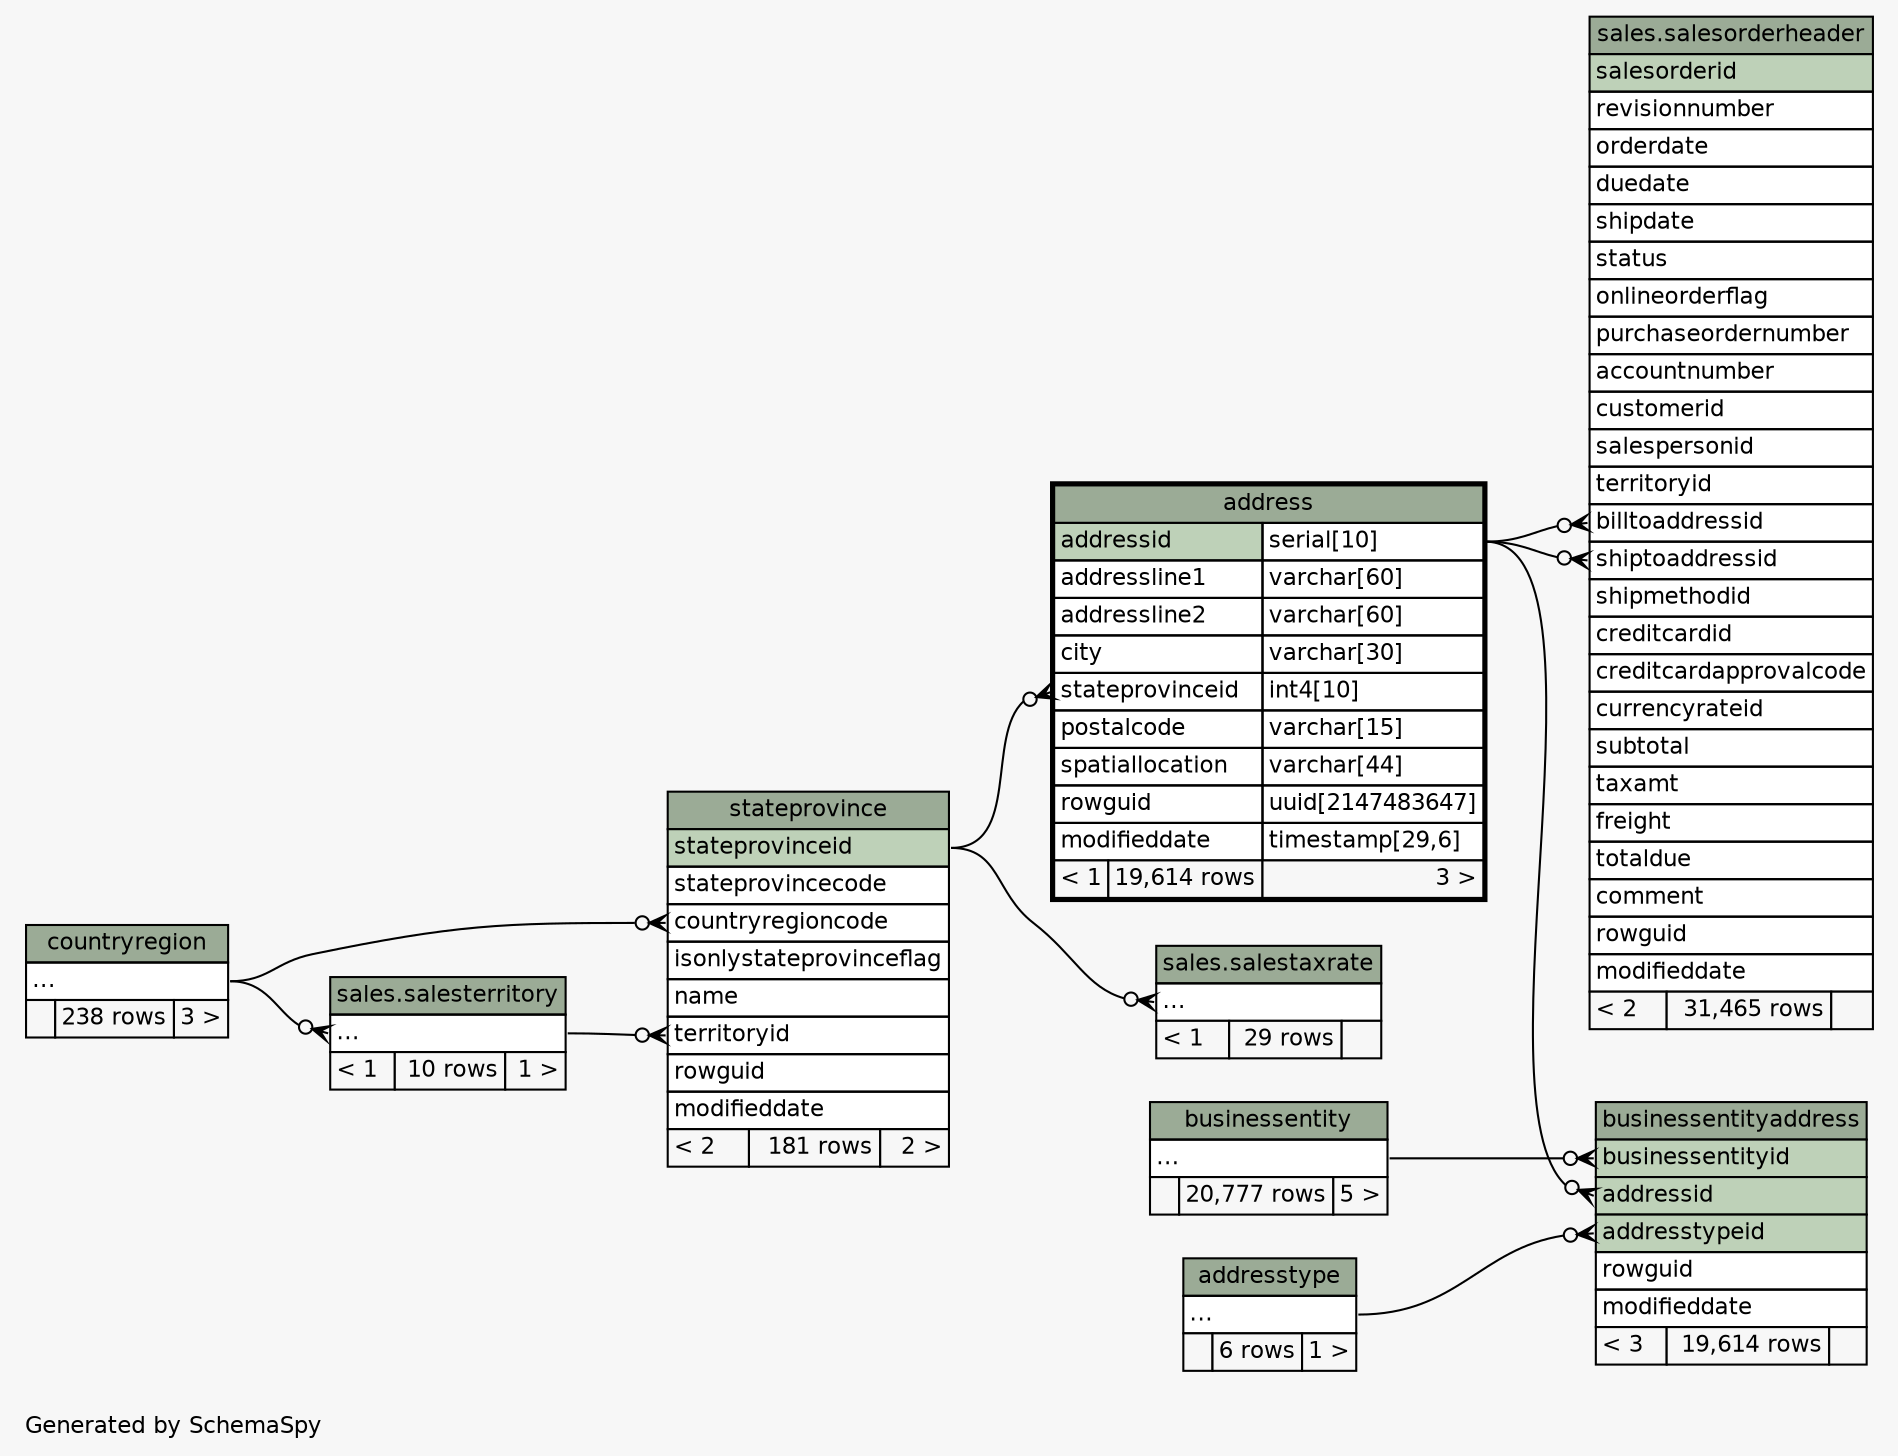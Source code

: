 // dot 2.40.1 on Linux 5.4.0-51-generic
// SchemaSpy rev 590
digraph "twoDegreesRelationshipsDiagram" {
  graph [
    rankdir="RL"
    bgcolor="#f7f7f7"
    label="\nGenerated by SchemaSpy"
    labeljust="l"
    nodesep="0.18"
    ranksep="0.46"
    fontname="Helvetica"
    fontsize="11"
  ];
  node [
    fontname="Helvetica"
    fontsize="11"
    shape="plaintext"
  ];
  edge [
    arrowsize="0.8"
  ];
  "address":"stateprovinceid":w -> "stateprovince":"stateprovinceid":e [arrowhead=none dir=back arrowtail=crowodot];
  "businessentityaddress":"addressid":w -> "address":"addressid.type":e [arrowhead=none dir=back arrowtail=crowodot];
  "businessentityaddress":"addresstypeid":w -> "addresstype":"elipses":e [arrowhead=none dir=back arrowtail=crowodot];
  "businessentityaddress":"businessentityid":w -> "businessentity":"elipses":e [arrowhead=none dir=back arrowtail=crowodot];
  "sales.salesorderheader":"billtoaddressid":w -> "address":"addressid.type":e [arrowhead=none dir=back arrowtail=crowodot];
  "sales.salesorderheader":"shiptoaddressid":w -> "address":"addressid.type":e [arrowhead=none dir=back arrowtail=crowodot];
  "sales.salestaxrate":"elipses":w -> "stateprovince":"stateprovinceid":e [arrowhead=none dir=back arrowtail=crowodot];
  "sales.salesterritory":"elipses":w -> "countryregion":"elipses":e [arrowhead=none dir=back arrowtail=crowodot];
  "stateprovince":"countryregioncode":w -> "countryregion":"elipses":e [arrowhead=none dir=back arrowtail=crowodot];
  "stateprovince":"territoryid":w -> "sales.salesterritory":"elipses":e [arrowhead=none dir=back arrowtail=crowodot];
  "address" [
    label=<
    <TABLE BORDER="2" CELLBORDER="1" CELLSPACING="0" BGCOLOR="#ffffff">
      <TR><TD COLSPAN="3" BGCOLOR="#9bab96" ALIGN="CENTER">address</TD></TR>
      <TR><TD PORT="addressid" COLSPAN="2" BGCOLOR="#bed1b8" ALIGN="LEFT">addressid</TD><TD PORT="addressid.type" ALIGN="LEFT">serial[10]</TD></TR>
      <TR><TD PORT="addressline1" COLSPAN="2" ALIGN="LEFT">addressline1</TD><TD PORT="addressline1.type" ALIGN="LEFT">varchar[60]</TD></TR>
      <TR><TD PORT="addressline2" COLSPAN="2" ALIGN="LEFT">addressline2</TD><TD PORT="addressline2.type" ALIGN="LEFT">varchar[60]</TD></TR>
      <TR><TD PORT="city" COLSPAN="2" ALIGN="LEFT">city</TD><TD PORT="city.type" ALIGN="LEFT">varchar[30]</TD></TR>
      <TR><TD PORT="stateprovinceid" COLSPAN="2" ALIGN="LEFT">stateprovinceid</TD><TD PORT="stateprovinceid.type" ALIGN="LEFT">int4[10]</TD></TR>
      <TR><TD PORT="postalcode" COLSPAN="2" ALIGN="LEFT">postalcode</TD><TD PORT="postalcode.type" ALIGN="LEFT">varchar[15]</TD></TR>
      <TR><TD PORT="spatiallocation" COLSPAN="2" ALIGN="LEFT">spatiallocation</TD><TD PORT="spatiallocation.type" ALIGN="LEFT">varchar[44]</TD></TR>
      <TR><TD PORT="rowguid" COLSPAN="2" ALIGN="LEFT">rowguid</TD><TD PORT="rowguid.type" ALIGN="LEFT">uuid[2147483647]</TD></TR>
      <TR><TD PORT="modifieddate" COLSPAN="2" ALIGN="LEFT">modifieddate</TD><TD PORT="modifieddate.type" ALIGN="LEFT">timestamp[29,6]</TD></TR>
      <TR><TD ALIGN="LEFT" BGCOLOR="#f7f7f7">&lt; 1</TD><TD ALIGN="RIGHT" BGCOLOR="#f7f7f7">19,614 rows</TD><TD ALIGN="RIGHT" BGCOLOR="#f7f7f7">3 &gt;</TD></TR>
    </TABLE>>
    URL="address.html"
    tooltip="address"
  ];
  "addresstype" [
    label=<
    <TABLE BORDER="0" CELLBORDER="1" CELLSPACING="0" BGCOLOR="#ffffff">
      <TR><TD COLSPAN="3" BGCOLOR="#9bab96" ALIGN="CENTER">addresstype</TD></TR>
      <TR><TD PORT="elipses" COLSPAN="3" ALIGN="LEFT">...</TD></TR>
      <TR><TD ALIGN="LEFT" BGCOLOR="#f7f7f7">  </TD><TD ALIGN="RIGHT" BGCOLOR="#f7f7f7">6 rows</TD><TD ALIGN="RIGHT" BGCOLOR="#f7f7f7">1 &gt;</TD></TR>
    </TABLE>>
    URL="addresstype.html"
    tooltip="addresstype"
  ];
  "businessentity" [
    label=<
    <TABLE BORDER="0" CELLBORDER="1" CELLSPACING="0" BGCOLOR="#ffffff">
      <TR><TD COLSPAN="3" BGCOLOR="#9bab96" ALIGN="CENTER">businessentity</TD></TR>
      <TR><TD PORT="elipses" COLSPAN="3" ALIGN="LEFT">...</TD></TR>
      <TR><TD ALIGN="LEFT" BGCOLOR="#f7f7f7">  </TD><TD ALIGN="RIGHT" BGCOLOR="#f7f7f7">20,777 rows</TD><TD ALIGN="RIGHT" BGCOLOR="#f7f7f7">5 &gt;</TD></TR>
    </TABLE>>
    URL="businessentity.html"
    tooltip="businessentity"
  ];
  "businessentityaddress" [
    label=<
    <TABLE BORDER="0" CELLBORDER="1" CELLSPACING="0" BGCOLOR="#ffffff">
      <TR><TD COLSPAN="3" BGCOLOR="#9bab96" ALIGN="CENTER">businessentityaddress</TD></TR>
      <TR><TD PORT="businessentityid" COLSPAN="3" BGCOLOR="#bed1b8" ALIGN="LEFT">businessentityid</TD></TR>
      <TR><TD PORT="addressid" COLSPAN="3" BGCOLOR="#bed1b8" ALIGN="LEFT">addressid</TD></TR>
      <TR><TD PORT="addresstypeid" COLSPAN="3" BGCOLOR="#bed1b8" ALIGN="LEFT">addresstypeid</TD></TR>
      <TR><TD PORT="rowguid" COLSPAN="3" ALIGN="LEFT">rowguid</TD></TR>
      <TR><TD PORT="modifieddate" COLSPAN="3" ALIGN="LEFT">modifieddate</TD></TR>
      <TR><TD ALIGN="LEFT" BGCOLOR="#f7f7f7">&lt; 3</TD><TD ALIGN="RIGHT" BGCOLOR="#f7f7f7">19,614 rows</TD><TD ALIGN="RIGHT" BGCOLOR="#f7f7f7">  </TD></TR>
    </TABLE>>
    URL="businessentityaddress.html"
    tooltip="businessentityaddress"
  ];
  "countryregion" [
    label=<
    <TABLE BORDER="0" CELLBORDER="1" CELLSPACING="0" BGCOLOR="#ffffff">
      <TR><TD COLSPAN="3" BGCOLOR="#9bab96" ALIGN="CENTER">countryregion</TD></TR>
      <TR><TD PORT="elipses" COLSPAN="3" ALIGN="LEFT">...</TD></TR>
      <TR><TD ALIGN="LEFT" BGCOLOR="#f7f7f7">  </TD><TD ALIGN="RIGHT" BGCOLOR="#f7f7f7">238 rows</TD><TD ALIGN="RIGHT" BGCOLOR="#f7f7f7">3 &gt;</TD></TR>
    </TABLE>>
    URL="countryregion.html"
    tooltip="countryregion"
  ];
  "sales.salesorderheader" [
    label=<
    <TABLE BORDER="0" CELLBORDER="1" CELLSPACING="0" BGCOLOR="#ffffff">
      <TR><TD COLSPAN="3" BGCOLOR="#9bab96" ALIGN="CENTER">sales.salesorderheader</TD></TR>
      <TR><TD PORT="salesorderid" COLSPAN="3" BGCOLOR="#bed1b8" ALIGN="LEFT">salesorderid</TD></TR>
      <TR><TD PORT="revisionnumber" COLSPAN="3" ALIGN="LEFT">revisionnumber</TD></TR>
      <TR><TD PORT="orderdate" COLSPAN="3" ALIGN="LEFT">orderdate</TD></TR>
      <TR><TD PORT="duedate" COLSPAN="3" ALIGN="LEFT">duedate</TD></TR>
      <TR><TD PORT="shipdate" COLSPAN="3" ALIGN="LEFT">shipdate</TD></TR>
      <TR><TD PORT="status" COLSPAN="3" ALIGN="LEFT">status</TD></TR>
      <TR><TD PORT="onlineorderflag" COLSPAN="3" ALIGN="LEFT">onlineorderflag</TD></TR>
      <TR><TD PORT="purchaseordernumber" COLSPAN="3" ALIGN="LEFT">purchaseordernumber</TD></TR>
      <TR><TD PORT="accountnumber" COLSPAN="3" ALIGN="LEFT">accountnumber</TD></TR>
      <TR><TD PORT="customerid" COLSPAN="3" ALIGN="LEFT">customerid</TD></TR>
      <TR><TD PORT="salespersonid" COLSPAN="3" ALIGN="LEFT">salespersonid</TD></TR>
      <TR><TD PORT="territoryid" COLSPAN="3" ALIGN="LEFT">territoryid</TD></TR>
      <TR><TD PORT="billtoaddressid" COLSPAN="3" ALIGN="LEFT">billtoaddressid</TD></TR>
      <TR><TD PORT="shiptoaddressid" COLSPAN="3" ALIGN="LEFT">shiptoaddressid</TD></TR>
      <TR><TD PORT="shipmethodid" COLSPAN="3" ALIGN="LEFT">shipmethodid</TD></TR>
      <TR><TD PORT="creditcardid" COLSPAN="3" ALIGN="LEFT">creditcardid</TD></TR>
      <TR><TD PORT="creditcardapprovalcode" COLSPAN="3" ALIGN="LEFT">creditcardapprovalcode</TD></TR>
      <TR><TD PORT="currencyrateid" COLSPAN="3" ALIGN="LEFT">currencyrateid</TD></TR>
      <TR><TD PORT="subtotal" COLSPAN="3" ALIGN="LEFT">subtotal</TD></TR>
      <TR><TD PORT="taxamt" COLSPAN="3" ALIGN="LEFT">taxamt</TD></TR>
      <TR><TD PORT="freight" COLSPAN="3" ALIGN="LEFT">freight</TD></TR>
      <TR><TD PORT="totaldue" COLSPAN="3" ALIGN="LEFT">totaldue</TD></TR>
      <TR><TD PORT="comment" COLSPAN="3" ALIGN="LEFT">comment</TD></TR>
      <TR><TD PORT="rowguid" COLSPAN="3" ALIGN="LEFT">rowguid</TD></TR>
      <TR><TD PORT="modifieddate" COLSPAN="3" ALIGN="LEFT">modifieddate</TD></TR>
      <TR><TD ALIGN="LEFT" BGCOLOR="#f7f7f7">&lt; 2</TD><TD ALIGN="RIGHT" BGCOLOR="#f7f7f7">31,465 rows</TD><TD ALIGN="RIGHT" BGCOLOR="#f7f7f7">  </TD></TR>
    </TABLE>>
    tooltip="sales.salesorderheader"
  ];
  "sales.salestaxrate" [
    label=<
    <TABLE BORDER="0" CELLBORDER="1" CELLSPACING="0" BGCOLOR="#ffffff">
      <TR><TD COLSPAN="3" BGCOLOR="#9bab96" ALIGN="CENTER">sales.salestaxrate</TD></TR>
      <TR><TD PORT="elipses" COLSPAN="3" ALIGN="LEFT">...</TD></TR>
      <TR><TD ALIGN="LEFT" BGCOLOR="#f7f7f7">&lt; 1</TD><TD ALIGN="RIGHT" BGCOLOR="#f7f7f7">29 rows</TD><TD ALIGN="RIGHT" BGCOLOR="#f7f7f7">  </TD></TR>
    </TABLE>>
    tooltip="sales.salestaxrate"
  ];
  "sales.salesterritory" [
    label=<
    <TABLE BORDER="0" CELLBORDER="1" CELLSPACING="0" BGCOLOR="#ffffff">
      <TR><TD COLSPAN="3" BGCOLOR="#9bab96" ALIGN="CENTER">sales.salesterritory</TD></TR>
      <TR><TD PORT="elipses" COLSPAN="3" ALIGN="LEFT">...</TD></TR>
      <TR><TD ALIGN="LEFT" BGCOLOR="#f7f7f7">&lt; 1</TD><TD ALIGN="RIGHT" BGCOLOR="#f7f7f7">10 rows</TD><TD ALIGN="RIGHT" BGCOLOR="#f7f7f7">1 &gt;</TD></TR>
    </TABLE>>
    tooltip="sales.salesterritory"
  ];
  "stateprovince" [
    label=<
    <TABLE BORDER="0" CELLBORDER="1" CELLSPACING="0" BGCOLOR="#ffffff">
      <TR><TD COLSPAN="3" BGCOLOR="#9bab96" ALIGN="CENTER">stateprovince</TD></TR>
      <TR><TD PORT="stateprovinceid" COLSPAN="3" BGCOLOR="#bed1b8" ALIGN="LEFT">stateprovinceid</TD></TR>
      <TR><TD PORT="stateprovincecode" COLSPAN="3" ALIGN="LEFT">stateprovincecode</TD></TR>
      <TR><TD PORT="countryregioncode" COLSPAN="3" ALIGN="LEFT">countryregioncode</TD></TR>
      <TR><TD PORT="isonlystateprovinceflag" COLSPAN="3" ALIGN="LEFT">isonlystateprovinceflag</TD></TR>
      <TR><TD PORT="name" COLSPAN="3" ALIGN="LEFT">name</TD></TR>
      <TR><TD PORT="territoryid" COLSPAN="3" ALIGN="LEFT">territoryid</TD></TR>
      <TR><TD PORT="rowguid" COLSPAN="3" ALIGN="LEFT">rowguid</TD></TR>
      <TR><TD PORT="modifieddate" COLSPAN="3" ALIGN="LEFT">modifieddate</TD></TR>
      <TR><TD ALIGN="LEFT" BGCOLOR="#f7f7f7">&lt; 2</TD><TD ALIGN="RIGHT" BGCOLOR="#f7f7f7">181 rows</TD><TD ALIGN="RIGHT" BGCOLOR="#f7f7f7">2 &gt;</TD></TR>
    </TABLE>>
    URL="stateprovince.html"
    tooltip="stateprovince"
  ];
}
